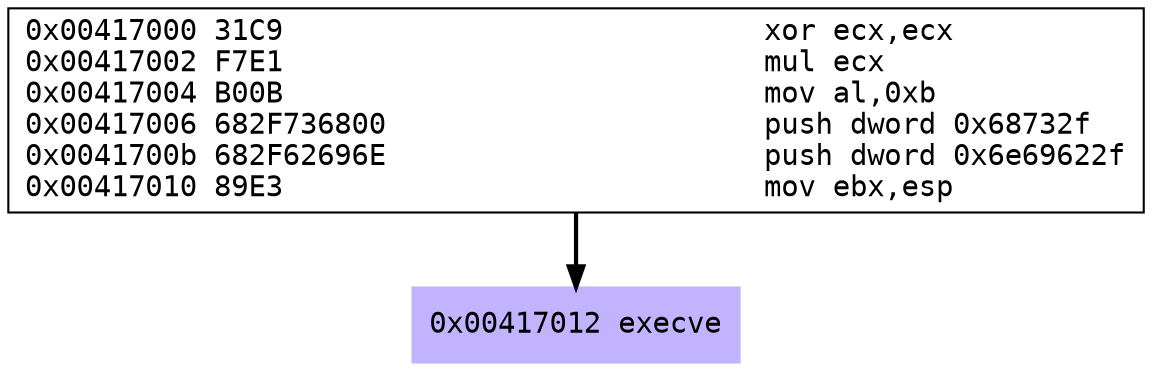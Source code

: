 digraph G {
	//rankdir=LR
	node [fontname=Courier, labeljust=r];
	 "0x861f920" [shape=box, label = "0x00417000 31C9                            xor ecx,ecx\l0x00417002 F7E1                            mul ecx\l0x00417004 B00B                            mov al,0xb\l0x00417006 682F736800                      push dword 0x68732f\l0x0041700b 682F62696E                      push dword 0x6e69622f\l0x00417010 89E3                            mov ebx,esp\l"]
	 "0x86227f0" [shape=box, style=filled, color=".7 .3 1.0", label = "0x00417012 execve\l"]
	 "0x861f920" -> "0x86227f0" [style = bold ]
}